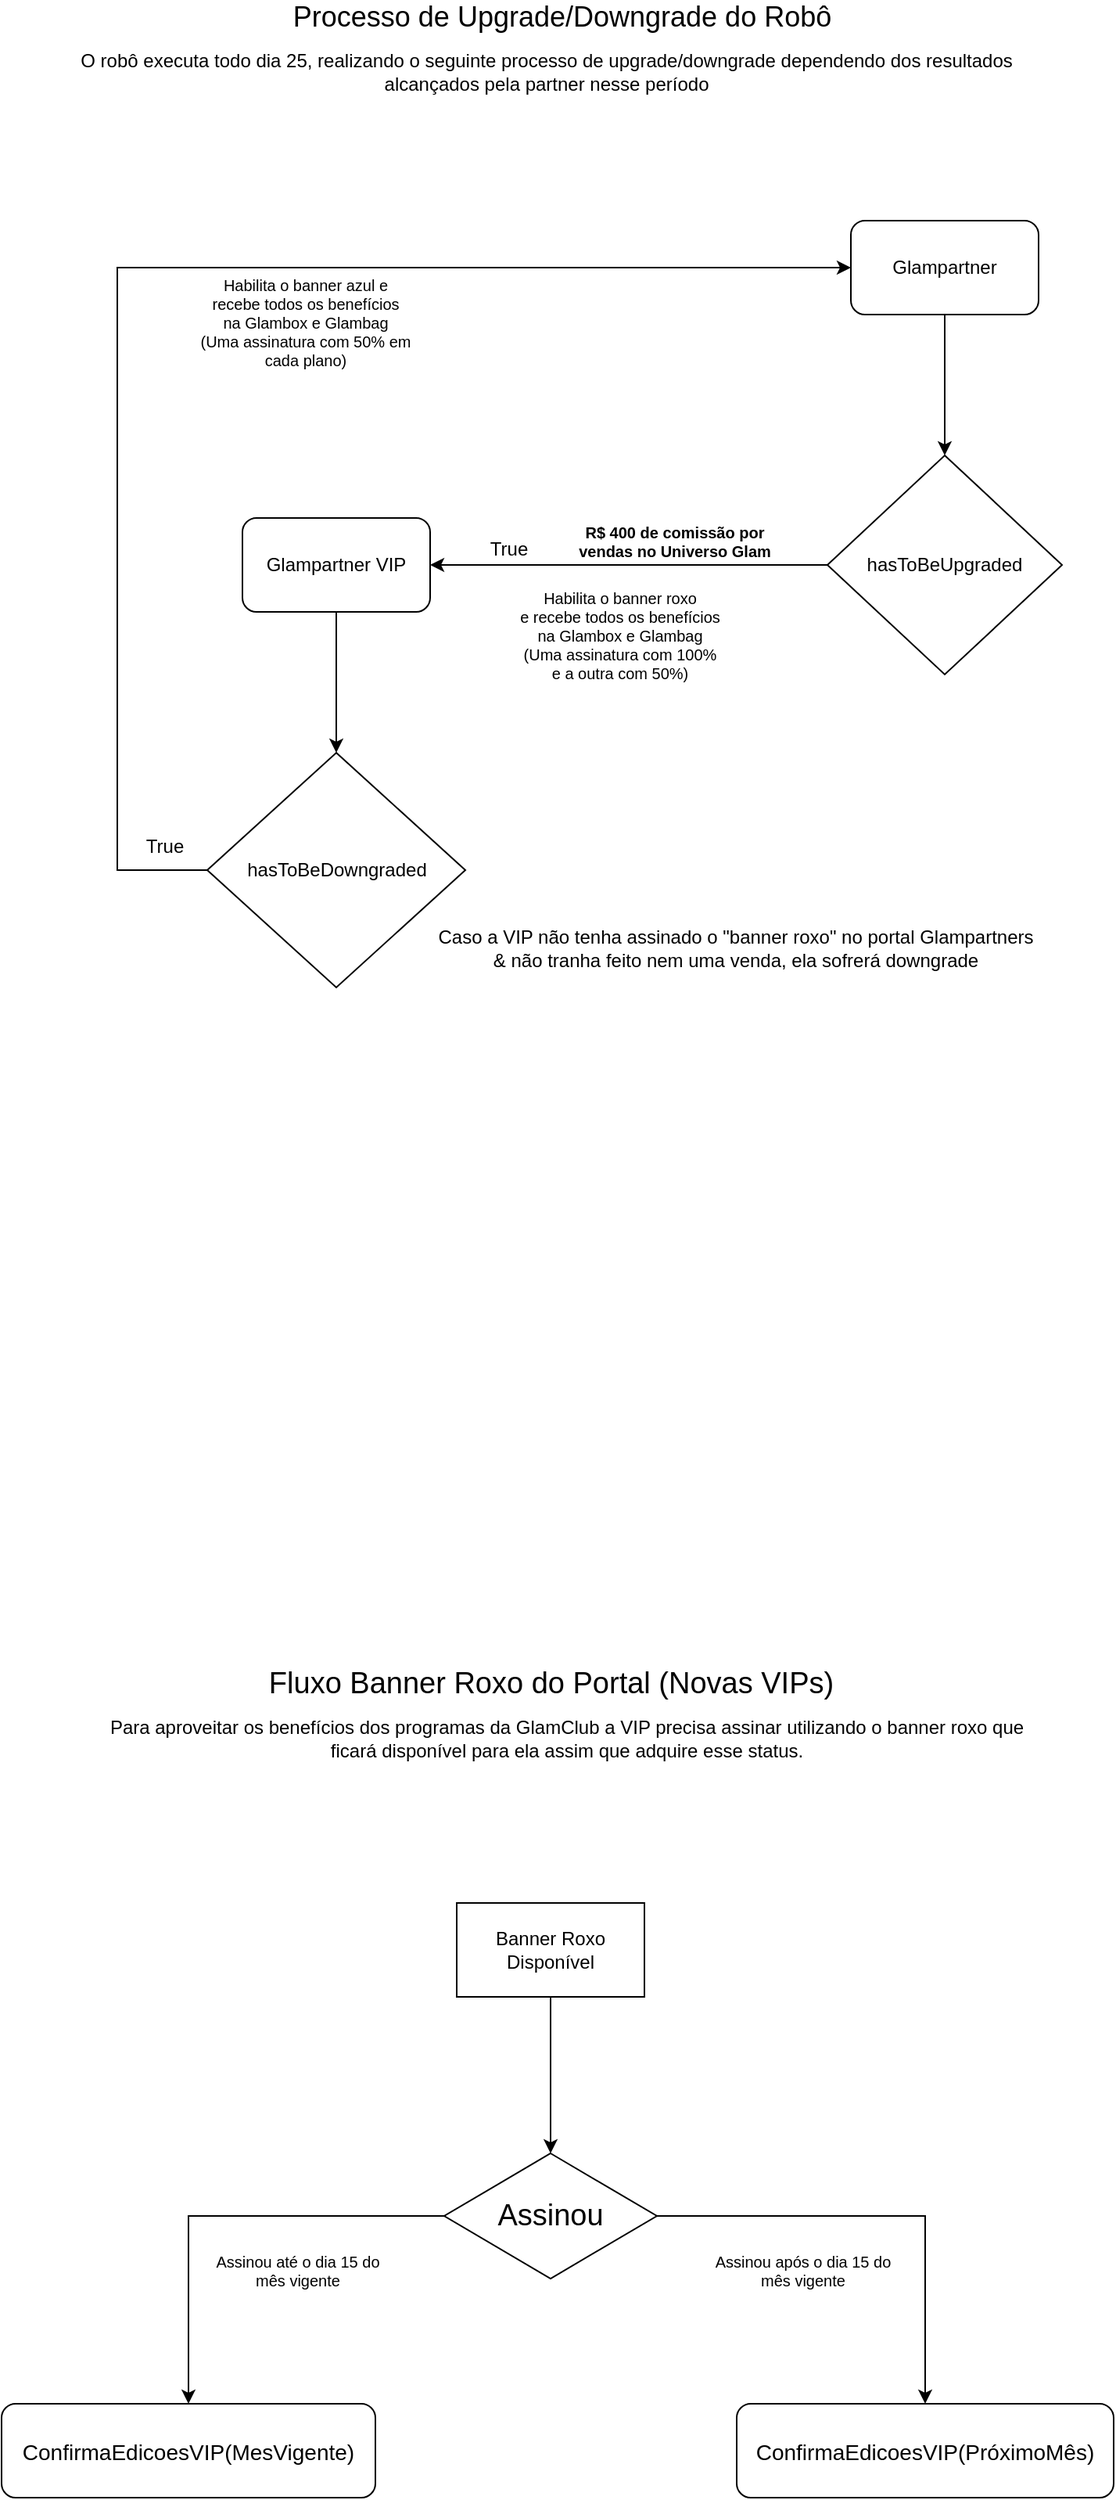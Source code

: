 <mxfile version="20.0.1" type="github"><diagram id="C5RBs43oDa-KdzZeNtuy" name="Page-1"><mxGraphModel dx="1422" dy="780" grid="1" gridSize="10" guides="1" tooltips="1" connect="1" arrows="1" fold="1" page="1" pageScale="1" pageWidth="827" pageHeight="1169" math="0" shadow="0"><root><mxCell id="WIyWlLk6GJQsqaUBKTNV-0"/><mxCell id="WIyWlLk6GJQsqaUBKTNV-1" parent="WIyWlLk6GJQsqaUBKTNV-0"/><mxCell id="aP12nHPMY8GT1LRpDTK_-2" style="edgeStyle=orthogonalEdgeStyle;rounded=0;orthogonalLoop=1;jettySize=auto;html=1;exitX=0.5;exitY=1;exitDx=0;exitDy=0;entryX=0.5;entryY=0;entryDx=0;entryDy=0;" edge="1" parent="WIyWlLk6GJQsqaUBKTNV-1" source="aP12nHPMY8GT1LRpDTK_-0" target="aP12nHPMY8GT1LRpDTK_-1"><mxGeometry relative="1" as="geometry"/></mxCell><mxCell id="aP12nHPMY8GT1LRpDTK_-0" value="Glampartner" style="rounded=1;whiteSpace=wrap;html=1;" vertex="1" parent="WIyWlLk6GJQsqaUBKTNV-1"><mxGeometry x="603" y="380" width="120" height="60" as="geometry"/></mxCell><mxCell id="aP12nHPMY8GT1LRpDTK_-4" style="edgeStyle=orthogonalEdgeStyle;rounded=0;orthogonalLoop=1;jettySize=auto;html=1;exitX=0;exitY=0.5;exitDx=0;exitDy=0;entryX=1;entryY=0.5;entryDx=0;entryDy=0;" edge="1" parent="WIyWlLk6GJQsqaUBKTNV-1" source="aP12nHPMY8GT1LRpDTK_-1" target="aP12nHPMY8GT1LRpDTK_-3"><mxGeometry relative="1" as="geometry"/></mxCell><mxCell id="aP12nHPMY8GT1LRpDTK_-1" value="hasToBeUpgraded" style="rhombus;whiteSpace=wrap;html=1;" vertex="1" parent="WIyWlLk6GJQsqaUBKTNV-1"><mxGeometry x="588" y="530" width="150" height="140" as="geometry"/></mxCell><mxCell id="aP12nHPMY8GT1LRpDTK_-9" style="edgeStyle=orthogonalEdgeStyle;rounded=0;orthogonalLoop=1;jettySize=auto;html=1;exitX=0.5;exitY=1;exitDx=0;exitDy=0;fontSize=12;" edge="1" parent="WIyWlLk6GJQsqaUBKTNV-1" source="aP12nHPMY8GT1LRpDTK_-3" target="aP12nHPMY8GT1LRpDTK_-8"><mxGeometry relative="1" as="geometry"/></mxCell><mxCell id="aP12nHPMY8GT1LRpDTK_-3" value="Glampartner VIP" style="rounded=1;whiteSpace=wrap;html=1;" vertex="1" parent="WIyWlLk6GJQsqaUBKTNV-1"><mxGeometry x="214" y="570" width="120" height="60" as="geometry"/></mxCell><mxCell id="aP12nHPMY8GT1LRpDTK_-5" value="True" style="text;html=1;align=center;verticalAlign=middle;resizable=0;points=[];autosize=1;strokeColor=none;fillColor=none;" vertex="1" parent="WIyWlLk6GJQsqaUBKTNV-1"><mxGeometry x="364" y="580" width="40" height="20" as="geometry"/></mxCell><mxCell id="aP12nHPMY8GT1LRpDTK_-6" value="&lt;div style=&quot;font-size: 10px;&quot;&gt;&lt;span id=&quot;docs-internal-guid-e394c3c4-7fff-4086-8c6c-8d4c53dcc6fe&quot; style=&quot;font-size: 10px; font-family: Arial; color: rgb(0, 0, 0); background-color: transparent; font-weight: 700; font-style: normal; font-variant: normal; text-decoration: none; vertical-align: baseline;&quot;&gt;R$ 400 de comissão por &lt;br style=&quot;font-size: 10px;&quot;&gt;&lt;/span&gt;&lt;/div&gt;&lt;div style=&quot;font-size: 10px;&quot;&gt;&lt;span id=&quot;docs-internal-guid-e394c3c4-7fff-4086-8c6c-8d4c53dcc6fe&quot; style=&quot;font-size: 10px; font-family: Arial; color: rgb(0, 0, 0); background-color: transparent; font-weight: 700; font-style: normal; font-variant: normal; text-decoration: none; vertical-align: baseline;&quot;&gt;vendas no Universo Glam&lt;/span&gt;&lt;/div&gt;" style="text;html=1;align=center;verticalAlign=middle;resizable=0;points=[];autosize=1;strokeColor=none;fillColor=none;fontSize=10;" vertex="1" parent="WIyWlLk6GJQsqaUBKTNV-1"><mxGeometry x="420" y="570" width="140" height="30" as="geometry"/></mxCell><mxCell id="aP12nHPMY8GT1LRpDTK_-10" style="edgeStyle=orthogonalEdgeStyle;rounded=0;orthogonalLoop=1;jettySize=auto;html=1;exitX=0;exitY=0.5;exitDx=0;exitDy=0;entryX=0;entryY=0.5;entryDx=0;entryDy=0;fontSize=12;" edge="1" parent="WIyWlLk6GJQsqaUBKTNV-1" source="aP12nHPMY8GT1LRpDTK_-8" target="aP12nHPMY8GT1LRpDTK_-0"><mxGeometry relative="1" as="geometry"><Array as="points"><mxPoint x="134" y="795"/><mxPoint x="134" y="410"/></Array></mxGeometry></mxCell><mxCell id="aP12nHPMY8GT1LRpDTK_-8" value="&lt;font style=&quot;font-size: 12px;&quot;&gt;hasToBeDowngraded&lt;/font&gt;" style="rhombus;whiteSpace=wrap;html=1;fontSize=10;" vertex="1" parent="WIyWlLk6GJQsqaUBKTNV-1"><mxGeometry x="191.5" y="720" width="165" height="150" as="geometry"/></mxCell><mxCell id="aP12nHPMY8GT1LRpDTK_-11" value="True" style="text;html=1;align=center;verticalAlign=middle;resizable=0;points=[];autosize=1;strokeColor=none;fillColor=none;" vertex="1" parent="WIyWlLk6GJQsqaUBKTNV-1"><mxGeometry x="144" y="770" width="40" height="20" as="geometry"/></mxCell><mxCell id="aP12nHPMY8GT1LRpDTK_-12" value="&lt;div&gt;Habilita o banner roxo&lt;/div&gt;&lt;div&gt;e recebe todos os benefícios &lt;br&gt;&lt;/div&gt;&lt;div&gt;na Glambox e Glambag&lt;/div&gt;&lt;div&gt;(Uma assinatura com 100%&lt;/div&gt;&lt;div&gt;e a outra com 50%)&lt;br&gt;&lt;/div&gt;" style="text;html=1;align=center;verticalAlign=middle;resizable=0;points=[];autosize=1;strokeColor=none;fillColor=none;fontSize=10;" vertex="1" parent="WIyWlLk6GJQsqaUBKTNV-1"><mxGeometry x="380" y="610" width="150" height="70" as="geometry"/></mxCell><mxCell id="aP12nHPMY8GT1LRpDTK_-13" value="&lt;font style=&quot;font-size: 18px;&quot;&gt;Processo de Upgrade/Downgrade do Robô&lt;br&gt;&lt;/font&gt;" style="text;html=1;align=center;verticalAlign=middle;resizable=0;points=[];autosize=1;strokeColor=none;fillColor=none;" vertex="1" parent="WIyWlLk6GJQsqaUBKTNV-1"><mxGeometry x="238" y="240" width="360" height="20" as="geometry"/></mxCell><mxCell id="aP12nHPMY8GT1LRpDTK_-14" value="&lt;div&gt;O robô executa todo dia 25, realizando o seguinte processo de upgrade/downgrade dependendo dos resultados&lt;/div&gt;&lt;div&gt;alcançados pela partner nesse período&lt;br&gt;&lt;/div&gt;" style="text;html=1;align=center;verticalAlign=middle;resizable=0;points=[];autosize=1;strokeColor=none;fillColor=none;" vertex="1" parent="WIyWlLk6GJQsqaUBKTNV-1"><mxGeometry x="93" y="270" width="630" height="30" as="geometry"/></mxCell><mxCell id="aP12nHPMY8GT1LRpDTK_-15" value="&lt;div&gt;Caso a VIP não tenha assinado o &quot;banner roxo&quot; no portal Glampartners&lt;/div&gt;&lt;div&gt;&amp;amp; não tranha feito nem uma venda, ela sofrerá downgrade&lt;br&gt;&lt;/div&gt;" style="text;html=1;align=center;verticalAlign=middle;resizable=0;points=[];autosize=1;strokeColor=none;fillColor=none;" vertex="1" parent="WIyWlLk6GJQsqaUBKTNV-1"><mxGeometry x="324" y="830" width="410" height="30" as="geometry"/></mxCell><mxCell id="aP12nHPMY8GT1LRpDTK_-27" style="edgeStyle=orthogonalEdgeStyle;rounded=0;orthogonalLoop=1;jettySize=auto;html=1;exitX=0.5;exitY=1;exitDx=0;exitDy=0;entryX=0.5;entryY=0;entryDx=0;entryDy=0;fontSize=19;" edge="1" parent="WIyWlLk6GJQsqaUBKTNV-1" source="aP12nHPMY8GT1LRpDTK_-16" target="aP12nHPMY8GT1LRpDTK_-20"><mxGeometry relative="1" as="geometry"/></mxCell><mxCell id="aP12nHPMY8GT1LRpDTK_-16" value="Banner Roxo Disponível" style="rounded=0;whiteSpace=wrap;html=1;fontSize=12;" vertex="1" parent="WIyWlLk6GJQsqaUBKTNV-1"><mxGeometry x="351" y="1455" width="120" height="60" as="geometry"/></mxCell><mxCell id="aP12nHPMY8GT1LRpDTK_-18" value="&lt;div&gt;Fluxo Banner Roxo do Portal (Novas VIPs)&lt;/div&gt;" style="text;html=1;align=center;verticalAlign=middle;resizable=0;points=[];autosize=1;strokeColor=none;fillColor=none;fontSize=19;" vertex="1" parent="WIyWlLk6GJQsqaUBKTNV-1"><mxGeometry x="221" y="1300" width="380" height="30" as="geometry"/></mxCell><mxCell id="aP12nHPMY8GT1LRpDTK_-19" value="&lt;div&gt;Para aproveitar os benefícios dos programas da GlamClub a VIP precisa assinar utilizando o banner roxo que&lt;/div&gt;&lt;div&gt;ficará disponível para ela assim que adquire esse status.&lt;br&gt;&lt;/div&gt;" style="text;html=1;align=center;verticalAlign=middle;resizable=0;points=[];autosize=1;strokeColor=none;fillColor=none;" vertex="1" parent="WIyWlLk6GJQsqaUBKTNV-1"><mxGeometry x="111" y="1335" width="620" height="30" as="geometry"/></mxCell><mxCell id="aP12nHPMY8GT1LRpDTK_-22" style="edgeStyle=orthogonalEdgeStyle;rounded=0;orthogonalLoop=1;jettySize=auto;html=1;exitX=0;exitY=0.5;exitDx=0;exitDy=0;fontSize=19;" edge="1" parent="WIyWlLk6GJQsqaUBKTNV-1" source="aP12nHPMY8GT1LRpDTK_-20" target="aP12nHPMY8GT1LRpDTK_-21"><mxGeometry relative="1" as="geometry"/></mxCell><mxCell id="aP12nHPMY8GT1LRpDTK_-24" style="edgeStyle=orthogonalEdgeStyle;rounded=0;orthogonalLoop=1;jettySize=auto;html=1;exitX=1;exitY=0.5;exitDx=0;exitDy=0;fontSize=19;" edge="1" parent="WIyWlLk6GJQsqaUBKTNV-1" source="aP12nHPMY8GT1LRpDTK_-20" target="aP12nHPMY8GT1LRpDTK_-23"><mxGeometry relative="1" as="geometry"/></mxCell><mxCell id="aP12nHPMY8GT1LRpDTK_-20" value="Assinou" style="rhombus;whiteSpace=wrap;html=1;fontSize=19;" vertex="1" parent="WIyWlLk6GJQsqaUBKTNV-1"><mxGeometry x="343" y="1615" width="136" height="80" as="geometry"/></mxCell><mxCell id="aP12nHPMY8GT1LRpDTK_-21" value="&lt;font style=&quot;font-size: 14px;&quot;&gt;ConfirmaEdicoesVIP(MesVigente)&lt;/font&gt;" style="rounded=1;whiteSpace=wrap;html=1;fontSize=19;" vertex="1" parent="WIyWlLk6GJQsqaUBKTNV-1"><mxGeometry x="60" y="1775" width="239" height="60" as="geometry"/></mxCell><mxCell id="aP12nHPMY8GT1LRpDTK_-23" value="&lt;font style=&quot;font-size: 14px;&quot;&gt;ConfirmaEdicoesVIP(PróximoMês)&lt;/font&gt;" style="rounded=1;whiteSpace=wrap;html=1;fontSize=16;" vertex="1" parent="WIyWlLk6GJQsqaUBKTNV-1"><mxGeometry x="530" y="1775" width="241" height="60" as="geometry"/></mxCell><mxCell id="aP12nHPMY8GT1LRpDTK_-25" value="&lt;div&gt;Assinou até o dia 15 do&lt;/div&gt;&lt;div&gt;mês vigente&lt;br&gt;&lt;/div&gt;" style="text;html=1;align=center;verticalAlign=middle;resizable=0;points=[];autosize=1;strokeColor=none;fillColor=none;fontSize=10;" vertex="1" parent="WIyWlLk6GJQsqaUBKTNV-1"><mxGeometry x="184" y="1675" width="130" height="30" as="geometry"/></mxCell><mxCell id="aP12nHPMY8GT1LRpDTK_-26" value="&lt;div&gt;Assinou após o dia 15 do&lt;/div&gt;&lt;div&gt;mês vigente&lt;br&gt;&lt;/div&gt;" style="text;html=1;align=center;verticalAlign=middle;resizable=0;points=[];autosize=1;strokeColor=none;fillColor=none;fontSize=10;" vertex="1" parent="WIyWlLk6GJQsqaUBKTNV-1"><mxGeometry x="507" y="1675" width="130" height="30" as="geometry"/></mxCell><mxCell id="aP12nHPMY8GT1LRpDTK_-28" value="&lt;div&gt;Habilita o banner azul e &lt;br&gt;&lt;/div&gt;&lt;div&gt;recebe todos os benefícios &lt;br&gt;&lt;/div&gt;&lt;div&gt;na Glambox e Glambag&lt;/div&gt;&lt;div&gt;(Uma assinatura com 50% em &lt;br&gt;&lt;/div&gt;&lt;div&gt;cada plano)&lt;br&gt;&lt;/div&gt;" style="text;html=1;align=center;verticalAlign=middle;resizable=0;points=[];autosize=1;strokeColor=none;fillColor=none;fontSize=10;" vertex="1" parent="WIyWlLk6GJQsqaUBKTNV-1"><mxGeometry x="174" y="410" width="160" height="70" as="geometry"/></mxCell></root></mxGraphModel></diagram></mxfile>
